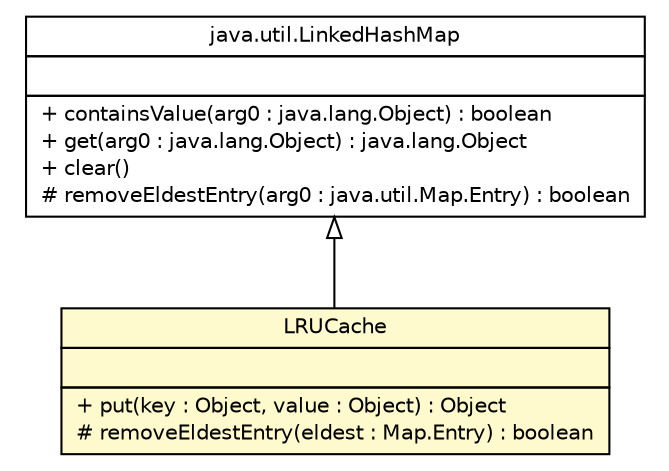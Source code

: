 #!/usr/local/bin/dot
#
# Class diagram 
# Generated by UMLGraph version 5.2 (http://www.umlgraph.org/)
#

digraph G {
	edge [fontname="Helvetica",fontsize=10,labelfontname="Helvetica",labelfontsize=10];
	node [fontname="Helvetica",fontsize=10,shape=plaintext];
	nodesep=0.25;
	ranksep=0.5;
	// dip.misc.LRUCache
	c938 [label=<<table title="dip.misc.LRUCache" border="0" cellborder="1" cellspacing="0" cellpadding="2" port="p" bgcolor="lemonChiffon" href="./LRUCache.html">
		<tr><td><table border="0" cellspacing="0" cellpadding="1">
<tr><td align="center" balign="center"> LRUCache </td></tr>
		</table></td></tr>
		<tr><td><table border="0" cellspacing="0" cellpadding="1">
<tr><td align="left" balign="left">  </td></tr>
		</table></td></tr>
		<tr><td><table border="0" cellspacing="0" cellpadding="1">
<tr><td align="left" balign="left"> + put(key : Object, value : Object) : Object </td></tr>
<tr><td align="left" balign="left"> # removeEldestEntry(eldest : Map.Entry) : boolean </td></tr>
		</table></td></tr>
		</table>>, fontname="Helvetica", fontcolor="black", fontsize=10.0];
	//dip.misc.LRUCache extends java.util.LinkedHashMap
	c1154:p -> c938:p [dir=back,arrowtail=empty];
	// java.util.LinkedHashMap
	c1154 [label=<<table title="java.util.LinkedHashMap" border="0" cellborder="1" cellspacing="0" cellpadding="2" port="p" href="http://java.sun.com/j2se/1.4.2/docs/api/java/util/LinkedHashMap.html">
		<tr><td><table border="0" cellspacing="0" cellpadding="1">
<tr><td align="center" balign="center"> java.util.LinkedHashMap </td></tr>
		</table></td></tr>
		<tr><td><table border="0" cellspacing="0" cellpadding="1">
<tr><td align="left" balign="left">  </td></tr>
		</table></td></tr>
		<tr><td><table border="0" cellspacing="0" cellpadding="1">
<tr><td align="left" balign="left"> + containsValue(arg0 : java.lang.Object) : boolean </td></tr>
<tr><td align="left" balign="left"> + get(arg0 : java.lang.Object) : java.lang.Object </td></tr>
<tr><td align="left" balign="left"> + clear() </td></tr>
<tr><td align="left" balign="left"> # removeEldestEntry(arg0 : java.util.Map.Entry) : boolean </td></tr>
		</table></td></tr>
		</table>>, fontname="Helvetica", fontcolor="black", fontsize=10.0];
}

